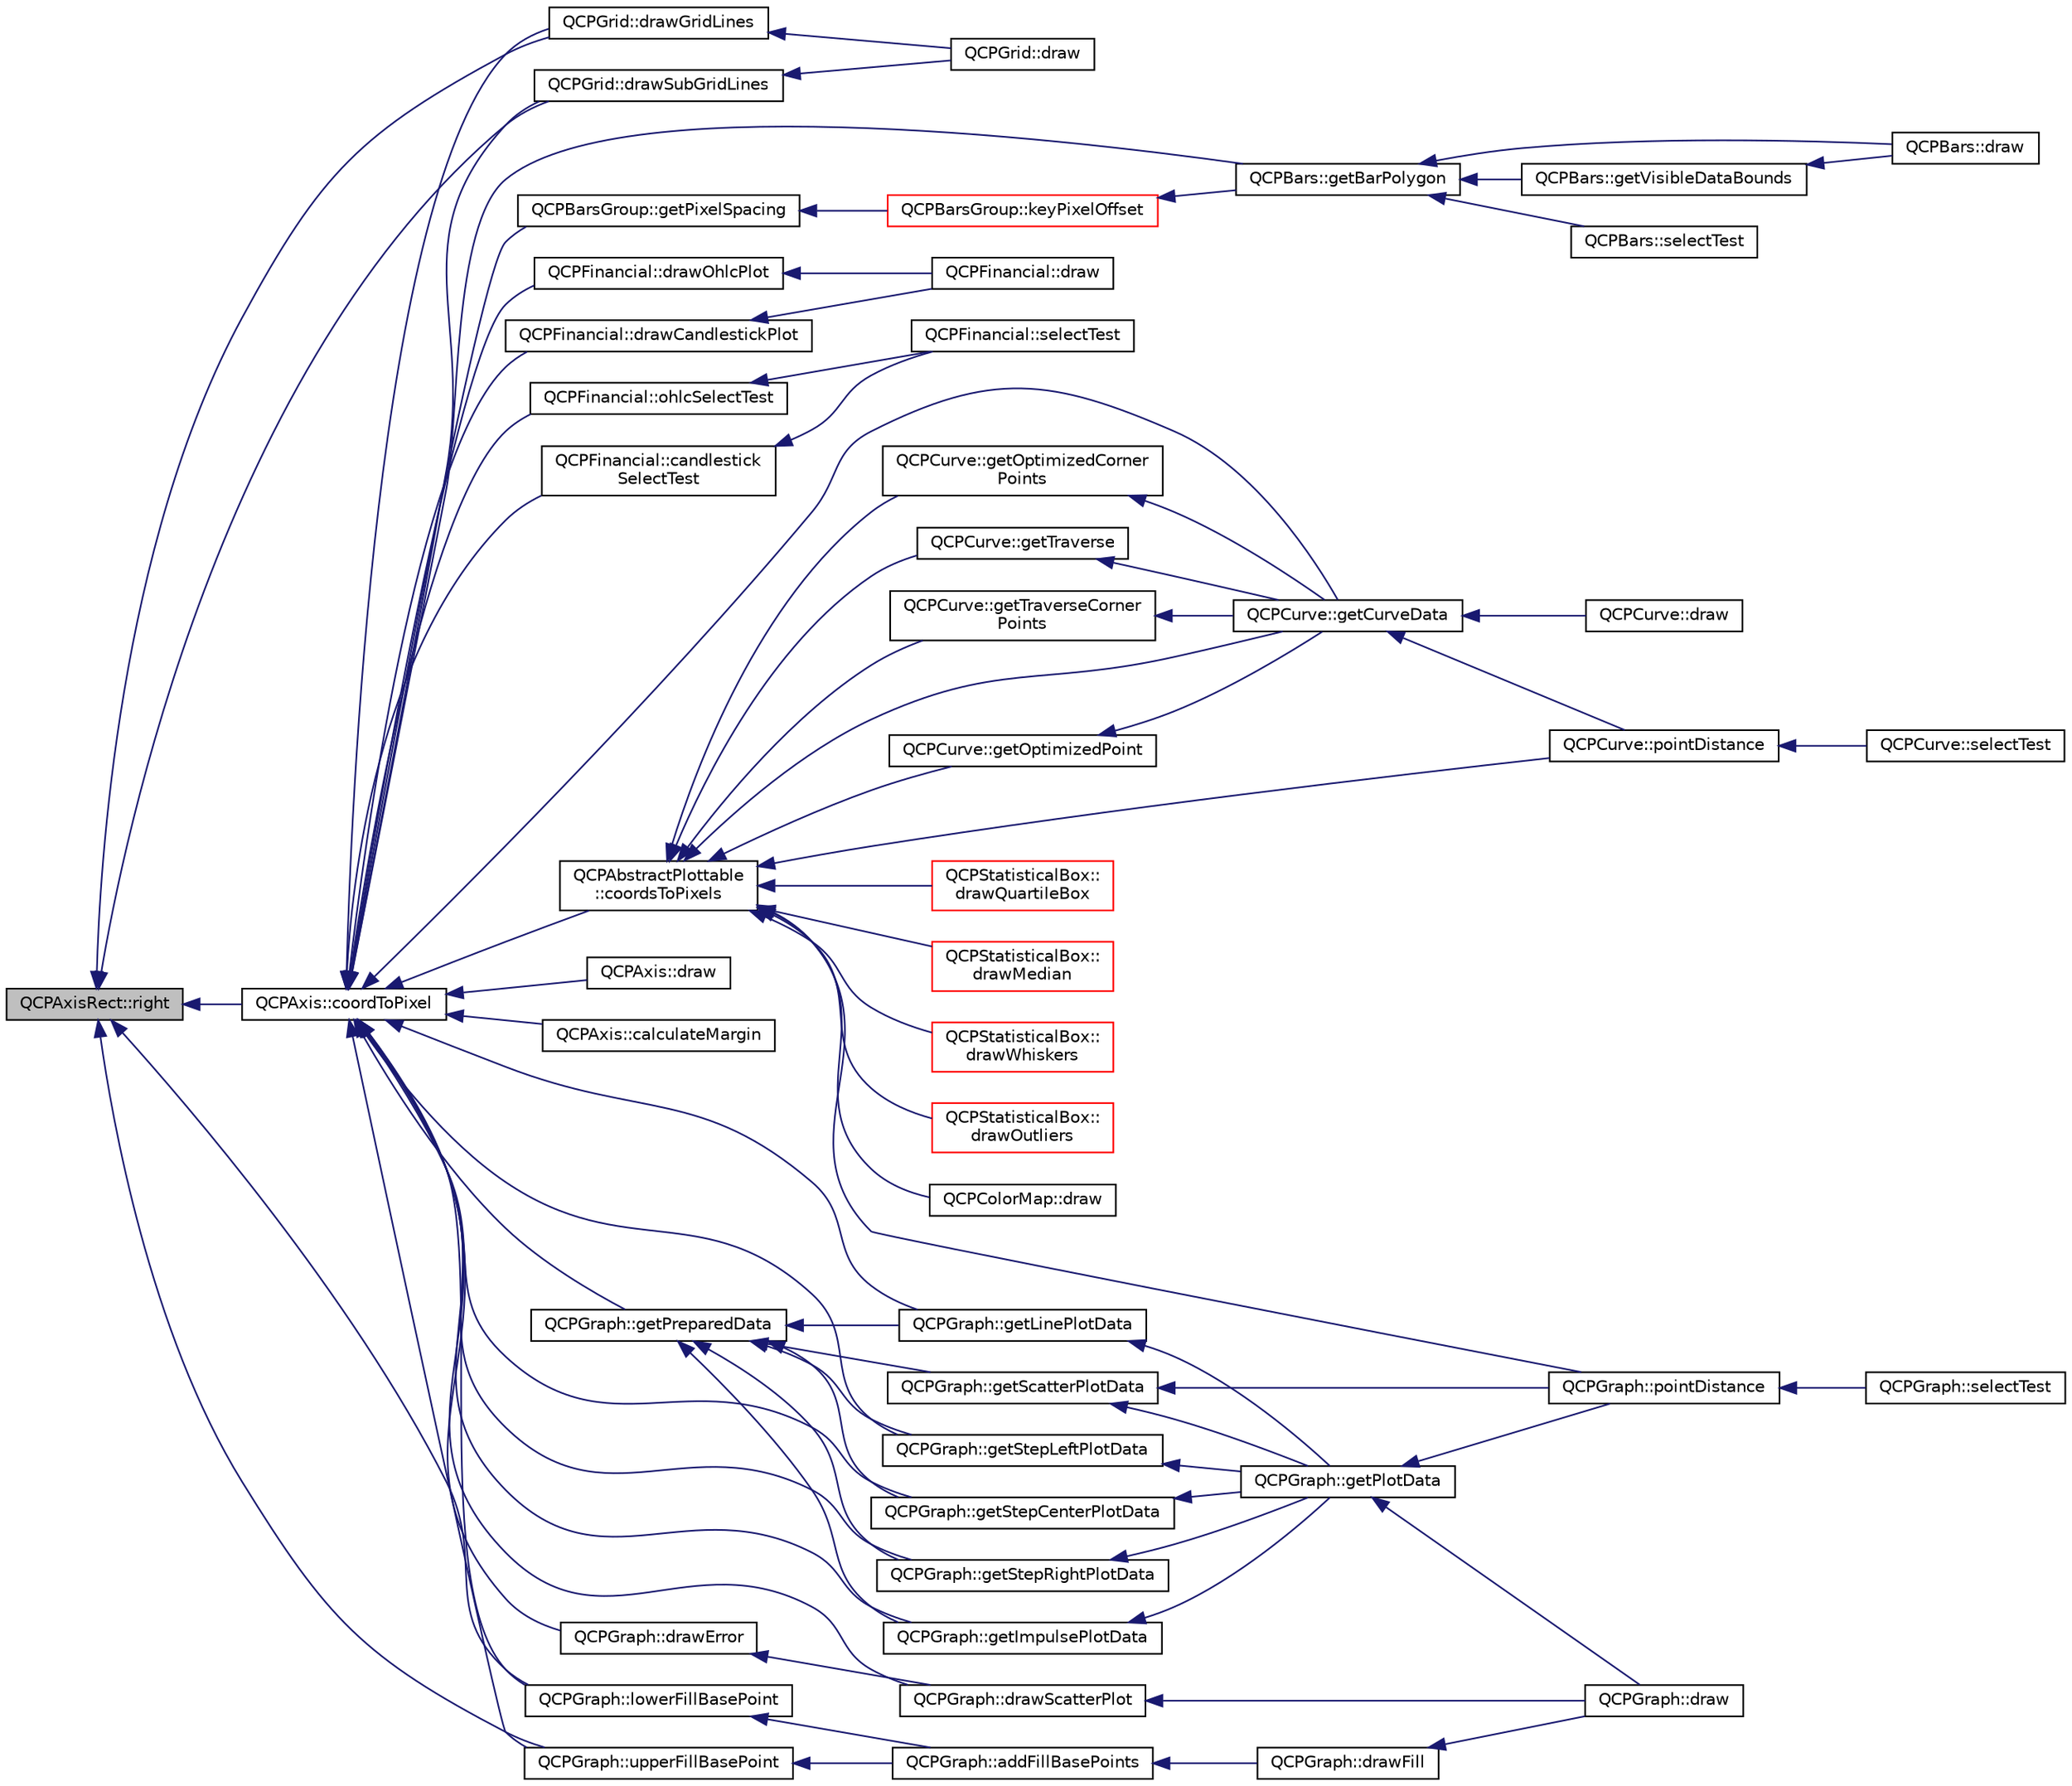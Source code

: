 digraph "QCPAxisRect::right"
{
  edge [fontname="Helvetica",fontsize="10",labelfontname="Helvetica",labelfontsize="10"];
  node [fontname="Helvetica",fontsize="10",shape=record];
  rankdir="LR";
  Node328 [label="QCPAxisRect::right",height=0.2,width=0.4,color="black", fillcolor="grey75", style="filled", fontcolor="black"];
  Node328 -> Node329 [dir="back",color="midnightblue",fontsize="10",style="solid",fontname="Helvetica"];
  Node329 [label="QCPGrid::drawGridLines",height=0.2,width=0.4,color="black", fillcolor="white", style="filled",URL="$class_q_c_p_grid.html#aee4e95d54acabbe298d6dda0dd86c0a4"];
  Node329 -> Node330 [dir="back",color="midnightblue",fontsize="10",style="solid",fontname="Helvetica"];
  Node330 [label="QCPGrid::draw",height=0.2,width=0.4,color="black", fillcolor="white", style="filled",URL="$class_q_c_p_grid.html#ad009c23f96078616aa4f66a750974b23"];
  Node328 -> Node331 [dir="back",color="midnightblue",fontsize="10",style="solid",fontname="Helvetica"];
  Node331 [label="QCPGrid::drawSubGridLines",height=0.2,width=0.4,color="black", fillcolor="white", style="filled",URL="$class_q_c_p_grid.html#a751ce8aef815bcc9193432a30c8b6b6e"];
  Node331 -> Node330 [dir="back",color="midnightblue",fontsize="10",style="solid",fontname="Helvetica"];
  Node328 -> Node332 [dir="back",color="midnightblue",fontsize="10",style="solid",fontname="Helvetica"];
  Node332 [label="QCPAxis::coordToPixel",height=0.2,width=0.4,color="black", fillcolor="white", style="filled",URL="$class_q_c_p_axis.html#af15d1b3a7f7e9b53d759d3ccff1fe4b4"];
  Node332 -> Node329 [dir="back",color="midnightblue",fontsize="10",style="solid",fontname="Helvetica"];
  Node332 -> Node331 [dir="back",color="midnightblue",fontsize="10",style="solid",fontname="Helvetica"];
  Node332 -> Node333 [dir="back",color="midnightblue",fontsize="10",style="solid",fontname="Helvetica"];
  Node333 [label="QCPAxis::draw",height=0.2,width=0.4,color="black", fillcolor="white", style="filled",URL="$class_q_c_p_axis.html#a258b1e783eda5cd14ec5552c696a424e"];
  Node332 -> Node334 [dir="back",color="midnightblue",fontsize="10",style="solid",fontname="Helvetica"];
  Node334 [label="QCPAxis::calculateMargin",height=0.2,width=0.4,color="black", fillcolor="white", style="filled",URL="$class_q_c_p_axis.html#a47bdb0a55de6759489ee47665199aebb"];
  Node332 -> Node335 [dir="back",color="midnightblue",fontsize="10",style="solid",fontname="Helvetica"];
  Node335 [label="QCPAbstractPlottable\l::coordsToPixels",height=0.2,width=0.4,color="black", fillcolor="white", style="filled",URL="$class_q_c_p_abstract_plottable.html#a7ad84a36472441cf1f555c5683d0da93"];
  Node335 -> Node336 [dir="back",color="midnightblue",fontsize="10",style="solid",fontname="Helvetica"];
  Node336 [label="QCPGraph::pointDistance",height=0.2,width=0.4,color="black", fillcolor="white", style="filled",URL="$class_q_c_p_graph.html#a96146099a5e68f49c7326a765f768da2"];
  Node336 -> Node337 [dir="back",color="midnightblue",fontsize="10",style="solid",fontname="Helvetica"];
  Node337 [label="QCPGraph::selectTest",height=0.2,width=0.4,color="black", fillcolor="white", style="filled",URL="$class_q_c_p_graph.html#a36011c34aca4f7a477de25961e2f6c13"];
  Node335 -> Node338 [dir="back",color="midnightblue",fontsize="10",style="solid",fontname="Helvetica"];
  Node338 [label="QCPCurve::getCurveData",height=0.2,width=0.4,color="black", fillcolor="white", style="filled",URL="$class_q_c_p_curve.html#a3ca9d2c315c643f732cc85e20d18b551"];
  Node338 -> Node339 [dir="back",color="midnightblue",fontsize="10",style="solid",fontname="Helvetica"];
  Node339 [label="QCPCurve::draw",height=0.2,width=0.4,color="black", fillcolor="white", style="filled",URL="$class_q_c_p_curve.html#a2361302d2fc6ec669849bd3bca00c4b2"];
  Node338 -> Node340 [dir="back",color="midnightblue",fontsize="10",style="solid",fontname="Helvetica"];
  Node340 [label="QCPCurve::pointDistance",height=0.2,width=0.4,color="black", fillcolor="white", style="filled",URL="$class_q_c_p_curve.html#adc3ab8051946f9097cdf7c0707ef1a25"];
  Node340 -> Node341 [dir="back",color="midnightblue",fontsize="10",style="solid",fontname="Helvetica"];
  Node341 [label="QCPCurve::selectTest",height=0.2,width=0.4,color="black", fillcolor="white", style="filled",URL="$class_q_c_p_curve.html#a87a9fb34a2a48dcae4c1245ada235e7d"];
  Node335 -> Node342 [dir="back",color="midnightblue",fontsize="10",style="solid",fontname="Helvetica"];
  Node342 [label="QCPCurve::getOptimizedPoint",height=0.2,width=0.4,color="black", fillcolor="white", style="filled",URL="$class_q_c_p_curve.html#ae729c9aef90af9b7463c379cb88459f6"];
  Node342 -> Node338 [dir="back",color="midnightblue",fontsize="10",style="solid",fontname="Helvetica"];
  Node335 -> Node343 [dir="back",color="midnightblue",fontsize="10",style="solid",fontname="Helvetica"];
  Node343 [label="QCPCurve::getOptimizedCorner\lPoints",height=0.2,width=0.4,color="black", fillcolor="white", style="filled",URL="$class_q_c_p_curve.html#a2f1455455d71de9ef9190c50a90f0abc"];
  Node343 -> Node338 [dir="back",color="midnightblue",fontsize="10",style="solid",fontname="Helvetica"];
  Node335 -> Node344 [dir="back",color="midnightblue",fontsize="10",style="solid",fontname="Helvetica"];
  Node344 [label="QCPCurve::getTraverse",height=0.2,width=0.4,color="black", fillcolor="white", style="filled",URL="$class_q_c_p_curve.html#a82a78dffde71e7b9c40217fa7e381057"];
  Node344 -> Node338 [dir="back",color="midnightblue",fontsize="10",style="solid",fontname="Helvetica"];
  Node335 -> Node345 [dir="back",color="midnightblue",fontsize="10",style="solid",fontname="Helvetica"];
  Node345 [label="QCPCurve::getTraverseCorner\lPoints",height=0.2,width=0.4,color="black", fillcolor="white", style="filled",URL="$class_q_c_p_curve.html#a592d6e3dbd42cb8cea35eda889ece1b1"];
  Node345 -> Node338 [dir="back",color="midnightblue",fontsize="10",style="solid",fontname="Helvetica"];
  Node335 -> Node340 [dir="back",color="midnightblue",fontsize="10",style="solid",fontname="Helvetica"];
  Node335 -> Node346 [dir="back",color="midnightblue",fontsize="10",style="solid",fontname="Helvetica"];
  Node346 [label="QCPStatisticalBox::\ldrawQuartileBox",height=0.2,width=0.4,color="red", fillcolor="white", style="filled",URL="$class_q_c_p_statistical_box.html#a699ede353d6a7207d9fb36dd3aabf348"];
  Node335 -> Node348 [dir="back",color="midnightblue",fontsize="10",style="solid",fontname="Helvetica"];
  Node348 [label="QCPStatisticalBox::\ldrawMedian",height=0.2,width=0.4,color="red", fillcolor="white", style="filled",URL="$class_q_c_p_statistical_box.html#a642b90dd4ab5ab6e16188a9230401bcc"];
  Node335 -> Node349 [dir="back",color="midnightblue",fontsize="10",style="solid",fontname="Helvetica"];
  Node349 [label="QCPStatisticalBox::\ldrawWhiskers",height=0.2,width=0.4,color="red", fillcolor="white", style="filled",URL="$class_q_c_p_statistical_box.html#ae64401aa18b9c45d4d33f9b46cf4bbd0"];
  Node335 -> Node350 [dir="back",color="midnightblue",fontsize="10",style="solid",fontname="Helvetica"];
  Node350 [label="QCPStatisticalBox::\ldrawOutliers",height=0.2,width=0.4,color="red", fillcolor="white", style="filled",URL="$class_q_c_p_statistical_box.html#a8550e16af27b4e05d92bb337fb34324f"];
  Node335 -> Node351 [dir="back",color="midnightblue",fontsize="10",style="solid",fontname="Helvetica"];
  Node351 [label="QCPColorMap::draw",height=0.2,width=0.4,color="black", fillcolor="white", style="filled",URL="$class_q_c_p_color_map.html#a3b0f45a3177be9522d5e9b8cd8ae122d"];
  Node332 -> Node352 [dir="back",color="midnightblue",fontsize="10",style="solid",fontname="Helvetica"];
  Node352 [label="QCPGraph::getLinePlotData",height=0.2,width=0.4,color="black", fillcolor="white", style="filled",URL="$class_q_c_p_graph.html#a77314984a7af578a66e939db0db48556"];
  Node352 -> Node353 [dir="back",color="midnightblue",fontsize="10",style="solid",fontname="Helvetica"];
  Node353 [label="QCPGraph::getPlotData",height=0.2,width=0.4,color="black", fillcolor="white", style="filled",URL="$class_q_c_p_graph.html#a5ec495f97b8185ba9712430cb1558f52"];
  Node353 -> Node354 [dir="back",color="midnightblue",fontsize="10",style="solid",fontname="Helvetica"];
  Node354 [label="QCPGraph::draw",height=0.2,width=0.4,color="black", fillcolor="white", style="filled",URL="$class_q_c_p_graph.html#a659218cc62c2a7786213d9dd429c1c8d"];
  Node353 -> Node336 [dir="back",color="midnightblue",fontsize="10",style="solid",fontname="Helvetica"];
  Node332 -> Node355 [dir="back",color="midnightblue",fontsize="10",style="solid",fontname="Helvetica"];
  Node355 [label="QCPGraph::getStepLeftPlotData",height=0.2,width=0.4,color="black", fillcolor="white", style="filled",URL="$class_q_c_p_graph.html#a8f8ae9cb4aa312c2085c3f6f298f19d4"];
  Node355 -> Node353 [dir="back",color="midnightblue",fontsize="10",style="solid",fontname="Helvetica"];
  Node332 -> Node356 [dir="back",color="midnightblue",fontsize="10",style="solid",fontname="Helvetica"];
  Node356 [label="QCPGraph::getStepRightPlotData",height=0.2,width=0.4,color="black", fillcolor="white", style="filled",URL="$class_q_c_p_graph.html#a59fecb135f47db10e14d75018210bf80"];
  Node356 -> Node353 [dir="back",color="midnightblue",fontsize="10",style="solid",fontname="Helvetica"];
  Node332 -> Node357 [dir="back",color="midnightblue",fontsize="10",style="solid",fontname="Helvetica"];
  Node357 [label="QCPGraph::getStepCenterPlotData",height=0.2,width=0.4,color="black", fillcolor="white", style="filled",URL="$class_q_c_p_graph.html#ab860d67ecc7e2d7253ab1f19032958c2"];
  Node357 -> Node353 [dir="back",color="midnightblue",fontsize="10",style="solid",fontname="Helvetica"];
  Node332 -> Node358 [dir="back",color="midnightblue",fontsize="10",style="solid",fontname="Helvetica"];
  Node358 [label="QCPGraph::getImpulsePlotData",height=0.2,width=0.4,color="black", fillcolor="white", style="filled",URL="$class_q_c_p_graph.html#aae73c001a78cbe54e55e6779d7a70957"];
  Node358 -> Node353 [dir="back",color="midnightblue",fontsize="10",style="solid",fontname="Helvetica"];
  Node332 -> Node359 [dir="back",color="midnightblue",fontsize="10",style="solid",fontname="Helvetica"];
  Node359 [label="QCPGraph::drawScatterPlot",height=0.2,width=0.4,color="black", fillcolor="white", style="filled",URL="$class_q_c_p_graph.html#ae1f3edd5eb41aa5782e61673488fd3e0"];
  Node359 -> Node354 [dir="back",color="midnightblue",fontsize="10",style="solid",fontname="Helvetica"];
  Node332 -> Node360 [dir="back",color="midnightblue",fontsize="10",style="solid",fontname="Helvetica"];
  Node360 [label="QCPGraph::getPreparedData",height=0.2,width=0.4,color="black", fillcolor="white", style="filled",URL="$class_q_c_p_graph.html#ae853c297da9d21b6720d2d1c3b0121bf"];
  Node360 -> Node361 [dir="back",color="midnightblue",fontsize="10",style="solid",fontname="Helvetica"];
  Node361 [label="QCPGraph::getScatterPlotData",height=0.2,width=0.4,color="black", fillcolor="white", style="filled",URL="$class_q_c_p_graph.html#a6ea929da420e6c104998060d19740ed6"];
  Node361 -> Node353 [dir="back",color="midnightblue",fontsize="10",style="solid",fontname="Helvetica"];
  Node361 -> Node336 [dir="back",color="midnightblue",fontsize="10",style="solid",fontname="Helvetica"];
  Node360 -> Node352 [dir="back",color="midnightblue",fontsize="10",style="solid",fontname="Helvetica"];
  Node360 -> Node355 [dir="back",color="midnightblue",fontsize="10",style="solid",fontname="Helvetica"];
  Node360 -> Node356 [dir="back",color="midnightblue",fontsize="10",style="solid",fontname="Helvetica"];
  Node360 -> Node357 [dir="back",color="midnightblue",fontsize="10",style="solid",fontname="Helvetica"];
  Node360 -> Node358 [dir="back",color="midnightblue",fontsize="10",style="solid",fontname="Helvetica"];
  Node332 -> Node362 [dir="back",color="midnightblue",fontsize="10",style="solid",fontname="Helvetica"];
  Node362 [label="QCPGraph::drawError",height=0.2,width=0.4,color="black", fillcolor="white", style="filled",URL="$class_q_c_p_graph.html#ab51aeba7e9d29754e58852cfad3436cc"];
  Node362 -> Node359 [dir="back",color="midnightblue",fontsize="10",style="solid",fontname="Helvetica"];
  Node332 -> Node363 [dir="back",color="midnightblue",fontsize="10",style="solid",fontname="Helvetica"];
  Node363 [label="QCPGraph::lowerFillBasePoint",height=0.2,width=0.4,color="black", fillcolor="white", style="filled",URL="$class_q_c_p_graph.html#ace7c17a07e9aa824853e469816a5aa1c"];
  Node363 -> Node364 [dir="back",color="midnightblue",fontsize="10",style="solid",fontname="Helvetica"];
  Node364 [label="QCPGraph::addFillBasePoints",height=0.2,width=0.4,color="black", fillcolor="white", style="filled",URL="$class_q_c_p_graph.html#a8e517dcd3baba1b41daed0248841c092"];
  Node364 -> Node365 [dir="back",color="midnightblue",fontsize="10",style="solid",fontname="Helvetica"];
  Node365 [label="QCPGraph::drawFill",height=0.2,width=0.4,color="black", fillcolor="white", style="filled",URL="$class_q_c_p_graph.html#a9e6ce6db9aa7b29fc397c724fcf7b126"];
  Node365 -> Node354 [dir="back",color="midnightblue",fontsize="10",style="solid",fontname="Helvetica"];
  Node332 -> Node366 [dir="back",color="midnightblue",fontsize="10",style="solid",fontname="Helvetica"];
  Node366 [label="QCPGraph::upperFillBasePoint",height=0.2,width=0.4,color="black", fillcolor="white", style="filled",URL="$class_q_c_p_graph.html#a7a255fc7260d96ed6f9d972839941f93"];
  Node366 -> Node364 [dir="back",color="midnightblue",fontsize="10",style="solid",fontname="Helvetica"];
  Node332 -> Node338 [dir="back",color="midnightblue",fontsize="10",style="solid",fontname="Helvetica"];
  Node332 -> Node367 [dir="back",color="midnightblue",fontsize="10",style="solid",fontname="Helvetica"];
  Node367 [label="QCPBarsGroup::getPixelSpacing",height=0.2,width=0.4,color="black", fillcolor="white", style="filled",URL="$class_q_c_p_bars_group.html#a0beccd41bc3841a4c5b284823bc7d2de"];
  Node367 -> Node368 [dir="back",color="midnightblue",fontsize="10",style="solid",fontname="Helvetica"];
  Node368 [label="QCPBarsGroup::keyPixelOffset",height=0.2,width=0.4,color="red", fillcolor="white", style="filled",URL="$class_q_c_p_bars_group.html#a8e2ca6002e7bab49670144d048a2bcc9"];
  Node368 -> Node369 [dir="back",color="midnightblue",fontsize="10",style="solid",fontname="Helvetica"];
  Node369 [label="QCPBars::getBarPolygon",height=0.2,width=0.4,color="black", fillcolor="white", style="filled",URL="$class_q_c_p_bars.html#a3a4ca0069f003929284763caef1856a8"];
  Node369 -> Node370 [dir="back",color="midnightblue",fontsize="10",style="solid",fontname="Helvetica"];
  Node370 [label="QCPBars::selectTest",height=0.2,width=0.4,color="black", fillcolor="white", style="filled",URL="$class_q_c_p_bars.html#a62d66cc8eedca6bedfc1f6513164d418"];
  Node369 -> Node371 [dir="back",color="midnightblue",fontsize="10",style="solid",fontname="Helvetica"];
  Node371 [label="QCPBars::draw",height=0.2,width=0.4,color="black", fillcolor="white", style="filled",URL="$class_q_c_p_bars.html#a42b894e34dac799f90ff3700706b31df"];
  Node369 -> Node372 [dir="back",color="midnightblue",fontsize="10",style="solid",fontname="Helvetica"];
  Node372 [label="QCPBars::getVisibleDataBounds",height=0.2,width=0.4,color="black", fillcolor="white", style="filled",URL="$class_q_c_p_bars.html#adce71831920cf0426722fdd47ba34261"];
  Node372 -> Node371 [dir="back",color="midnightblue",fontsize="10",style="solid",fontname="Helvetica"];
  Node332 -> Node369 [dir="back",color="midnightblue",fontsize="10",style="solid",fontname="Helvetica"];
  Node332 -> Node374 [dir="back",color="midnightblue",fontsize="10",style="solid",fontname="Helvetica"];
  Node374 [label="QCPFinancial::drawOhlcPlot",height=0.2,width=0.4,color="black", fillcolor="white", style="filled",URL="$class_q_c_p_financial.html#a3c3007a7434e29d042c77ccf4f497e66"];
  Node374 -> Node375 [dir="back",color="midnightblue",fontsize="10",style="solid",fontname="Helvetica"];
  Node375 [label="QCPFinancial::draw",height=0.2,width=0.4,color="black", fillcolor="white", style="filled",URL="$class_q_c_p_financial.html#ad71a59a1b42616594831e04e52c92120"];
  Node332 -> Node376 [dir="back",color="midnightblue",fontsize="10",style="solid",fontname="Helvetica"];
  Node376 [label="QCPFinancial::drawCandlestickPlot",height=0.2,width=0.4,color="black", fillcolor="white", style="filled",URL="$class_q_c_p_financial.html#a71f5081da0e5ab9c40a488ad40cff122"];
  Node376 -> Node375 [dir="back",color="midnightblue",fontsize="10",style="solid",fontname="Helvetica"];
  Node332 -> Node377 [dir="back",color="midnightblue",fontsize="10",style="solid",fontname="Helvetica"];
  Node377 [label="QCPFinancial::ohlcSelectTest",height=0.2,width=0.4,color="black", fillcolor="white", style="filled",URL="$class_q_c_p_financial.html#a9df2d86e6ad3b58b51798d720e0f4739"];
  Node377 -> Node378 [dir="back",color="midnightblue",fontsize="10",style="solid",fontname="Helvetica"];
  Node378 [label="QCPFinancial::selectTest",height=0.2,width=0.4,color="black", fillcolor="white", style="filled",URL="$class_q_c_p_financial.html#a77bffad8f3fcbcccbef03ead1c538e3a"];
  Node332 -> Node379 [dir="back",color="midnightblue",fontsize="10",style="solid",fontname="Helvetica"];
  Node379 [label="QCPFinancial::candlestick\lSelectTest",height=0.2,width=0.4,color="black", fillcolor="white", style="filled",URL="$class_q_c_p_financial.html#a6fa1e18f18b37d3a0502b97d864a6d15"];
  Node379 -> Node378 [dir="back",color="midnightblue",fontsize="10",style="solid",fontname="Helvetica"];
  Node328 -> Node363 [dir="back",color="midnightblue",fontsize="10",style="solid",fontname="Helvetica"];
  Node328 -> Node366 [dir="back",color="midnightblue",fontsize="10",style="solid",fontname="Helvetica"];
}

